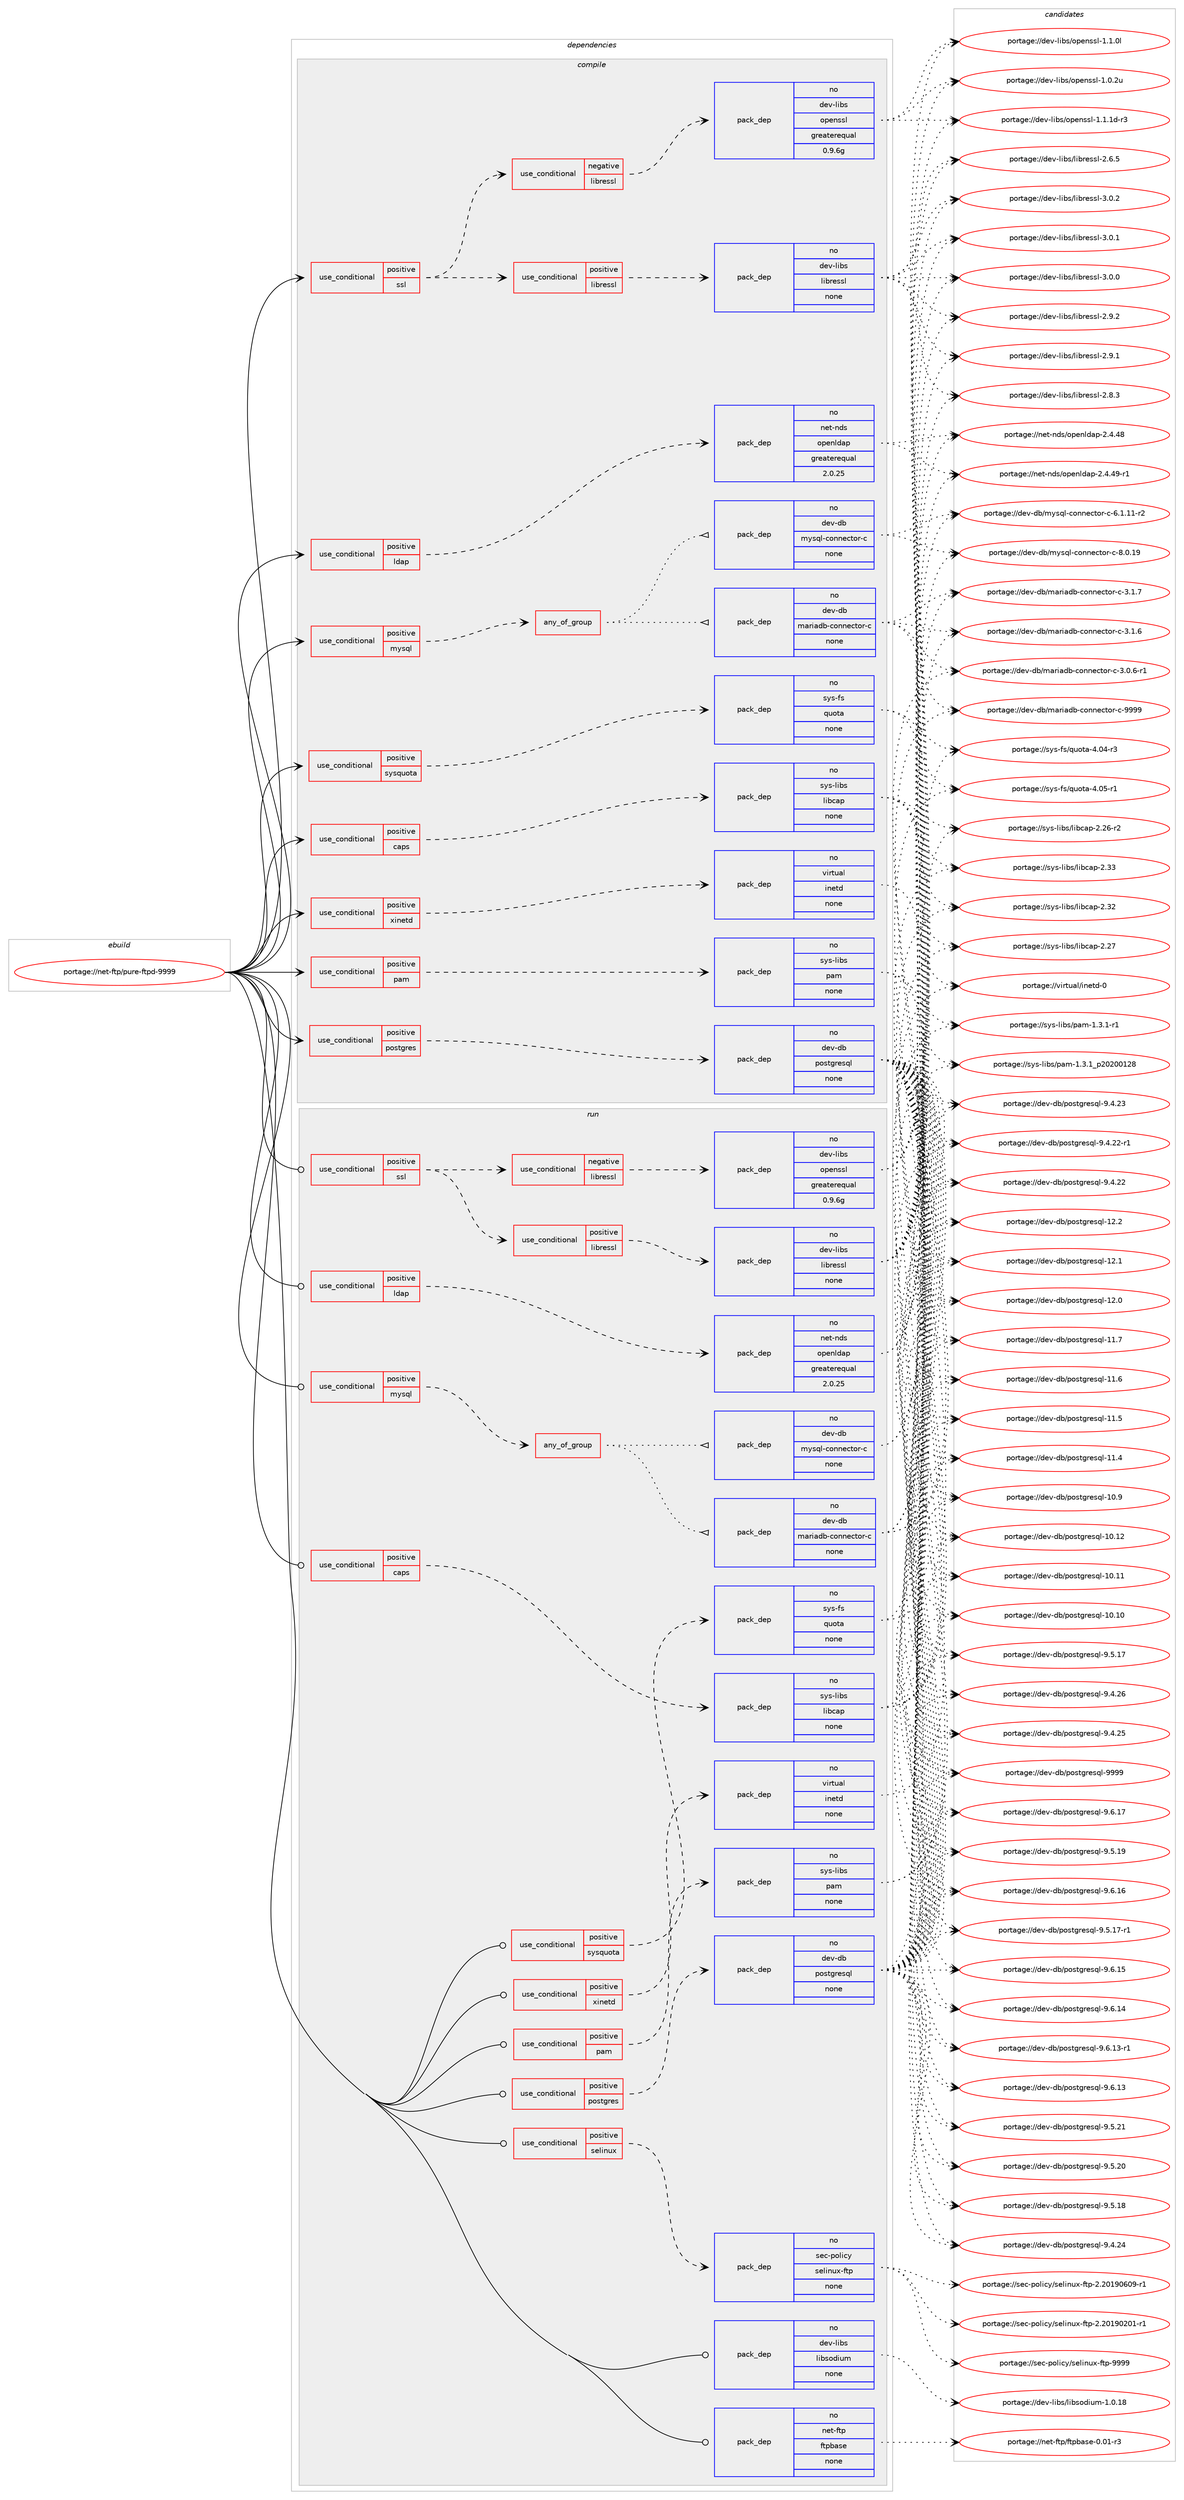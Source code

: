 digraph prolog {

# *************
# Graph options
# *************

newrank=true;
concentrate=true;
compound=true;
graph [rankdir=LR,fontname=Helvetica,fontsize=10,ranksep=1.5];#, ranksep=2.5, nodesep=0.2];
edge  [arrowhead=vee];
node  [fontname=Helvetica,fontsize=10];

# **********
# The ebuild
# **********

subgraph cluster_leftcol {
color=gray;
rank=same;
label=<<i>ebuild</i>>;
id [label="portage://net-ftp/pure-ftpd-9999", color=red, width=4, href="../net-ftp/pure-ftpd-9999.svg"];
}

# ****************
# The dependencies
# ****************

subgraph cluster_midcol {
color=gray;
label=<<i>dependencies</i>>;
subgraph cluster_compile {
fillcolor="#eeeeee";
style=filled;
label=<<i>compile</i>>;
subgraph cond12764 {
dependency63067 [label=<<TABLE BORDER="0" CELLBORDER="1" CELLSPACING="0" CELLPADDING="4"><TR><TD ROWSPAN="3" CELLPADDING="10">use_conditional</TD></TR><TR><TD>positive</TD></TR><TR><TD>caps</TD></TR></TABLE>>, shape=none, color=red];
subgraph pack49061 {
dependency63068 [label=<<TABLE BORDER="0" CELLBORDER="1" CELLSPACING="0" CELLPADDING="4" WIDTH="220"><TR><TD ROWSPAN="6" CELLPADDING="30">pack_dep</TD></TR><TR><TD WIDTH="110">no</TD></TR><TR><TD>sys-libs</TD></TR><TR><TD>libcap</TD></TR><TR><TD>none</TD></TR><TR><TD></TD></TR></TABLE>>, shape=none, color=blue];
}
dependency63067:e -> dependency63068:w [weight=20,style="dashed",arrowhead="vee"];
}
id:e -> dependency63067:w [weight=20,style="solid",arrowhead="vee"];
subgraph cond12765 {
dependency63069 [label=<<TABLE BORDER="0" CELLBORDER="1" CELLSPACING="0" CELLPADDING="4"><TR><TD ROWSPAN="3" CELLPADDING="10">use_conditional</TD></TR><TR><TD>positive</TD></TR><TR><TD>ldap</TD></TR></TABLE>>, shape=none, color=red];
subgraph pack49062 {
dependency63070 [label=<<TABLE BORDER="0" CELLBORDER="1" CELLSPACING="0" CELLPADDING="4" WIDTH="220"><TR><TD ROWSPAN="6" CELLPADDING="30">pack_dep</TD></TR><TR><TD WIDTH="110">no</TD></TR><TR><TD>net-nds</TD></TR><TR><TD>openldap</TD></TR><TR><TD>greaterequal</TD></TR><TR><TD>2.0.25</TD></TR></TABLE>>, shape=none, color=blue];
}
dependency63069:e -> dependency63070:w [weight=20,style="dashed",arrowhead="vee"];
}
id:e -> dependency63069:w [weight=20,style="solid",arrowhead="vee"];
subgraph cond12766 {
dependency63071 [label=<<TABLE BORDER="0" CELLBORDER="1" CELLSPACING="0" CELLPADDING="4"><TR><TD ROWSPAN="3" CELLPADDING="10">use_conditional</TD></TR><TR><TD>positive</TD></TR><TR><TD>mysql</TD></TR></TABLE>>, shape=none, color=red];
subgraph any1221 {
dependency63072 [label=<<TABLE BORDER="0" CELLBORDER="1" CELLSPACING="0" CELLPADDING="4"><TR><TD CELLPADDING="10">any_of_group</TD></TR></TABLE>>, shape=none, color=red];subgraph pack49063 {
dependency63073 [label=<<TABLE BORDER="0" CELLBORDER="1" CELLSPACING="0" CELLPADDING="4" WIDTH="220"><TR><TD ROWSPAN="6" CELLPADDING="30">pack_dep</TD></TR><TR><TD WIDTH="110">no</TD></TR><TR><TD>dev-db</TD></TR><TR><TD>mariadb-connector-c</TD></TR><TR><TD>none</TD></TR><TR><TD></TD></TR></TABLE>>, shape=none, color=blue];
}
dependency63072:e -> dependency63073:w [weight=20,style="dotted",arrowhead="oinv"];
subgraph pack49064 {
dependency63074 [label=<<TABLE BORDER="0" CELLBORDER="1" CELLSPACING="0" CELLPADDING="4" WIDTH="220"><TR><TD ROWSPAN="6" CELLPADDING="30">pack_dep</TD></TR><TR><TD WIDTH="110">no</TD></TR><TR><TD>dev-db</TD></TR><TR><TD>mysql-connector-c</TD></TR><TR><TD>none</TD></TR><TR><TD></TD></TR></TABLE>>, shape=none, color=blue];
}
dependency63072:e -> dependency63074:w [weight=20,style="dotted",arrowhead="oinv"];
}
dependency63071:e -> dependency63072:w [weight=20,style="dashed",arrowhead="vee"];
}
id:e -> dependency63071:w [weight=20,style="solid",arrowhead="vee"];
subgraph cond12767 {
dependency63075 [label=<<TABLE BORDER="0" CELLBORDER="1" CELLSPACING="0" CELLPADDING="4"><TR><TD ROWSPAN="3" CELLPADDING="10">use_conditional</TD></TR><TR><TD>positive</TD></TR><TR><TD>pam</TD></TR></TABLE>>, shape=none, color=red];
subgraph pack49065 {
dependency63076 [label=<<TABLE BORDER="0" CELLBORDER="1" CELLSPACING="0" CELLPADDING="4" WIDTH="220"><TR><TD ROWSPAN="6" CELLPADDING="30">pack_dep</TD></TR><TR><TD WIDTH="110">no</TD></TR><TR><TD>sys-libs</TD></TR><TR><TD>pam</TD></TR><TR><TD>none</TD></TR><TR><TD></TD></TR></TABLE>>, shape=none, color=blue];
}
dependency63075:e -> dependency63076:w [weight=20,style="dashed",arrowhead="vee"];
}
id:e -> dependency63075:w [weight=20,style="solid",arrowhead="vee"];
subgraph cond12768 {
dependency63077 [label=<<TABLE BORDER="0" CELLBORDER="1" CELLSPACING="0" CELLPADDING="4"><TR><TD ROWSPAN="3" CELLPADDING="10">use_conditional</TD></TR><TR><TD>positive</TD></TR><TR><TD>postgres</TD></TR></TABLE>>, shape=none, color=red];
subgraph pack49066 {
dependency63078 [label=<<TABLE BORDER="0" CELLBORDER="1" CELLSPACING="0" CELLPADDING="4" WIDTH="220"><TR><TD ROWSPAN="6" CELLPADDING="30">pack_dep</TD></TR><TR><TD WIDTH="110">no</TD></TR><TR><TD>dev-db</TD></TR><TR><TD>postgresql</TD></TR><TR><TD>none</TD></TR><TR><TD></TD></TR></TABLE>>, shape=none, color=blue];
}
dependency63077:e -> dependency63078:w [weight=20,style="dashed",arrowhead="vee"];
}
id:e -> dependency63077:w [weight=20,style="solid",arrowhead="vee"];
subgraph cond12769 {
dependency63079 [label=<<TABLE BORDER="0" CELLBORDER="1" CELLSPACING="0" CELLPADDING="4"><TR><TD ROWSPAN="3" CELLPADDING="10">use_conditional</TD></TR><TR><TD>positive</TD></TR><TR><TD>ssl</TD></TR></TABLE>>, shape=none, color=red];
subgraph cond12770 {
dependency63080 [label=<<TABLE BORDER="0" CELLBORDER="1" CELLSPACING="0" CELLPADDING="4"><TR><TD ROWSPAN="3" CELLPADDING="10">use_conditional</TD></TR><TR><TD>negative</TD></TR><TR><TD>libressl</TD></TR></TABLE>>, shape=none, color=red];
subgraph pack49067 {
dependency63081 [label=<<TABLE BORDER="0" CELLBORDER="1" CELLSPACING="0" CELLPADDING="4" WIDTH="220"><TR><TD ROWSPAN="6" CELLPADDING="30">pack_dep</TD></TR><TR><TD WIDTH="110">no</TD></TR><TR><TD>dev-libs</TD></TR><TR><TD>openssl</TD></TR><TR><TD>greaterequal</TD></TR><TR><TD>0.9.6g</TD></TR></TABLE>>, shape=none, color=blue];
}
dependency63080:e -> dependency63081:w [weight=20,style="dashed",arrowhead="vee"];
}
dependency63079:e -> dependency63080:w [weight=20,style="dashed",arrowhead="vee"];
subgraph cond12771 {
dependency63082 [label=<<TABLE BORDER="0" CELLBORDER="1" CELLSPACING="0" CELLPADDING="4"><TR><TD ROWSPAN="3" CELLPADDING="10">use_conditional</TD></TR><TR><TD>positive</TD></TR><TR><TD>libressl</TD></TR></TABLE>>, shape=none, color=red];
subgraph pack49068 {
dependency63083 [label=<<TABLE BORDER="0" CELLBORDER="1" CELLSPACING="0" CELLPADDING="4" WIDTH="220"><TR><TD ROWSPAN="6" CELLPADDING="30">pack_dep</TD></TR><TR><TD WIDTH="110">no</TD></TR><TR><TD>dev-libs</TD></TR><TR><TD>libressl</TD></TR><TR><TD>none</TD></TR><TR><TD></TD></TR></TABLE>>, shape=none, color=blue];
}
dependency63082:e -> dependency63083:w [weight=20,style="dashed",arrowhead="vee"];
}
dependency63079:e -> dependency63082:w [weight=20,style="dashed",arrowhead="vee"];
}
id:e -> dependency63079:w [weight=20,style="solid",arrowhead="vee"];
subgraph cond12772 {
dependency63084 [label=<<TABLE BORDER="0" CELLBORDER="1" CELLSPACING="0" CELLPADDING="4"><TR><TD ROWSPAN="3" CELLPADDING="10">use_conditional</TD></TR><TR><TD>positive</TD></TR><TR><TD>sysquota</TD></TR></TABLE>>, shape=none, color=red];
subgraph pack49069 {
dependency63085 [label=<<TABLE BORDER="0" CELLBORDER="1" CELLSPACING="0" CELLPADDING="4" WIDTH="220"><TR><TD ROWSPAN="6" CELLPADDING="30">pack_dep</TD></TR><TR><TD WIDTH="110">no</TD></TR><TR><TD>sys-fs</TD></TR><TR><TD>quota</TD></TR><TR><TD>none</TD></TR><TR><TD></TD></TR></TABLE>>, shape=none, color=blue];
}
dependency63084:e -> dependency63085:w [weight=20,style="dashed",arrowhead="vee"];
}
id:e -> dependency63084:w [weight=20,style="solid",arrowhead="vee"];
subgraph cond12773 {
dependency63086 [label=<<TABLE BORDER="0" CELLBORDER="1" CELLSPACING="0" CELLPADDING="4"><TR><TD ROWSPAN="3" CELLPADDING="10">use_conditional</TD></TR><TR><TD>positive</TD></TR><TR><TD>xinetd</TD></TR></TABLE>>, shape=none, color=red];
subgraph pack49070 {
dependency63087 [label=<<TABLE BORDER="0" CELLBORDER="1" CELLSPACING="0" CELLPADDING="4" WIDTH="220"><TR><TD ROWSPAN="6" CELLPADDING="30">pack_dep</TD></TR><TR><TD WIDTH="110">no</TD></TR><TR><TD>virtual</TD></TR><TR><TD>inetd</TD></TR><TR><TD>none</TD></TR><TR><TD></TD></TR></TABLE>>, shape=none, color=blue];
}
dependency63086:e -> dependency63087:w [weight=20,style="dashed",arrowhead="vee"];
}
id:e -> dependency63086:w [weight=20,style="solid",arrowhead="vee"];
}
subgraph cluster_compileandrun {
fillcolor="#eeeeee";
style=filled;
label=<<i>compile and run</i>>;
}
subgraph cluster_run {
fillcolor="#eeeeee";
style=filled;
label=<<i>run</i>>;
subgraph cond12774 {
dependency63088 [label=<<TABLE BORDER="0" CELLBORDER="1" CELLSPACING="0" CELLPADDING="4"><TR><TD ROWSPAN="3" CELLPADDING="10">use_conditional</TD></TR><TR><TD>positive</TD></TR><TR><TD>caps</TD></TR></TABLE>>, shape=none, color=red];
subgraph pack49071 {
dependency63089 [label=<<TABLE BORDER="0" CELLBORDER="1" CELLSPACING="0" CELLPADDING="4" WIDTH="220"><TR><TD ROWSPAN="6" CELLPADDING="30">pack_dep</TD></TR><TR><TD WIDTH="110">no</TD></TR><TR><TD>sys-libs</TD></TR><TR><TD>libcap</TD></TR><TR><TD>none</TD></TR><TR><TD></TD></TR></TABLE>>, shape=none, color=blue];
}
dependency63088:e -> dependency63089:w [weight=20,style="dashed",arrowhead="vee"];
}
id:e -> dependency63088:w [weight=20,style="solid",arrowhead="odot"];
subgraph cond12775 {
dependency63090 [label=<<TABLE BORDER="0" CELLBORDER="1" CELLSPACING="0" CELLPADDING="4"><TR><TD ROWSPAN="3" CELLPADDING="10">use_conditional</TD></TR><TR><TD>positive</TD></TR><TR><TD>ldap</TD></TR></TABLE>>, shape=none, color=red];
subgraph pack49072 {
dependency63091 [label=<<TABLE BORDER="0" CELLBORDER="1" CELLSPACING="0" CELLPADDING="4" WIDTH="220"><TR><TD ROWSPAN="6" CELLPADDING="30">pack_dep</TD></TR><TR><TD WIDTH="110">no</TD></TR><TR><TD>net-nds</TD></TR><TR><TD>openldap</TD></TR><TR><TD>greaterequal</TD></TR><TR><TD>2.0.25</TD></TR></TABLE>>, shape=none, color=blue];
}
dependency63090:e -> dependency63091:w [weight=20,style="dashed",arrowhead="vee"];
}
id:e -> dependency63090:w [weight=20,style="solid",arrowhead="odot"];
subgraph cond12776 {
dependency63092 [label=<<TABLE BORDER="0" CELLBORDER="1" CELLSPACING="0" CELLPADDING="4"><TR><TD ROWSPAN="3" CELLPADDING="10">use_conditional</TD></TR><TR><TD>positive</TD></TR><TR><TD>mysql</TD></TR></TABLE>>, shape=none, color=red];
subgraph any1222 {
dependency63093 [label=<<TABLE BORDER="0" CELLBORDER="1" CELLSPACING="0" CELLPADDING="4"><TR><TD CELLPADDING="10">any_of_group</TD></TR></TABLE>>, shape=none, color=red];subgraph pack49073 {
dependency63094 [label=<<TABLE BORDER="0" CELLBORDER="1" CELLSPACING="0" CELLPADDING="4" WIDTH="220"><TR><TD ROWSPAN="6" CELLPADDING="30">pack_dep</TD></TR><TR><TD WIDTH="110">no</TD></TR><TR><TD>dev-db</TD></TR><TR><TD>mariadb-connector-c</TD></TR><TR><TD>none</TD></TR><TR><TD></TD></TR></TABLE>>, shape=none, color=blue];
}
dependency63093:e -> dependency63094:w [weight=20,style="dotted",arrowhead="oinv"];
subgraph pack49074 {
dependency63095 [label=<<TABLE BORDER="0" CELLBORDER="1" CELLSPACING="0" CELLPADDING="4" WIDTH="220"><TR><TD ROWSPAN="6" CELLPADDING="30">pack_dep</TD></TR><TR><TD WIDTH="110">no</TD></TR><TR><TD>dev-db</TD></TR><TR><TD>mysql-connector-c</TD></TR><TR><TD>none</TD></TR><TR><TD></TD></TR></TABLE>>, shape=none, color=blue];
}
dependency63093:e -> dependency63095:w [weight=20,style="dotted",arrowhead="oinv"];
}
dependency63092:e -> dependency63093:w [weight=20,style="dashed",arrowhead="vee"];
}
id:e -> dependency63092:w [weight=20,style="solid",arrowhead="odot"];
subgraph cond12777 {
dependency63096 [label=<<TABLE BORDER="0" CELLBORDER="1" CELLSPACING="0" CELLPADDING="4"><TR><TD ROWSPAN="3" CELLPADDING="10">use_conditional</TD></TR><TR><TD>positive</TD></TR><TR><TD>pam</TD></TR></TABLE>>, shape=none, color=red];
subgraph pack49075 {
dependency63097 [label=<<TABLE BORDER="0" CELLBORDER="1" CELLSPACING="0" CELLPADDING="4" WIDTH="220"><TR><TD ROWSPAN="6" CELLPADDING="30">pack_dep</TD></TR><TR><TD WIDTH="110">no</TD></TR><TR><TD>sys-libs</TD></TR><TR><TD>pam</TD></TR><TR><TD>none</TD></TR><TR><TD></TD></TR></TABLE>>, shape=none, color=blue];
}
dependency63096:e -> dependency63097:w [weight=20,style="dashed",arrowhead="vee"];
}
id:e -> dependency63096:w [weight=20,style="solid",arrowhead="odot"];
subgraph cond12778 {
dependency63098 [label=<<TABLE BORDER="0" CELLBORDER="1" CELLSPACING="0" CELLPADDING="4"><TR><TD ROWSPAN="3" CELLPADDING="10">use_conditional</TD></TR><TR><TD>positive</TD></TR><TR><TD>postgres</TD></TR></TABLE>>, shape=none, color=red];
subgraph pack49076 {
dependency63099 [label=<<TABLE BORDER="0" CELLBORDER="1" CELLSPACING="0" CELLPADDING="4" WIDTH="220"><TR><TD ROWSPAN="6" CELLPADDING="30">pack_dep</TD></TR><TR><TD WIDTH="110">no</TD></TR><TR><TD>dev-db</TD></TR><TR><TD>postgresql</TD></TR><TR><TD>none</TD></TR><TR><TD></TD></TR></TABLE>>, shape=none, color=blue];
}
dependency63098:e -> dependency63099:w [weight=20,style="dashed",arrowhead="vee"];
}
id:e -> dependency63098:w [weight=20,style="solid",arrowhead="odot"];
subgraph cond12779 {
dependency63100 [label=<<TABLE BORDER="0" CELLBORDER="1" CELLSPACING="0" CELLPADDING="4"><TR><TD ROWSPAN="3" CELLPADDING="10">use_conditional</TD></TR><TR><TD>positive</TD></TR><TR><TD>selinux</TD></TR></TABLE>>, shape=none, color=red];
subgraph pack49077 {
dependency63101 [label=<<TABLE BORDER="0" CELLBORDER="1" CELLSPACING="0" CELLPADDING="4" WIDTH="220"><TR><TD ROWSPAN="6" CELLPADDING="30">pack_dep</TD></TR><TR><TD WIDTH="110">no</TD></TR><TR><TD>sec-policy</TD></TR><TR><TD>selinux-ftp</TD></TR><TR><TD>none</TD></TR><TR><TD></TD></TR></TABLE>>, shape=none, color=blue];
}
dependency63100:e -> dependency63101:w [weight=20,style="dashed",arrowhead="vee"];
}
id:e -> dependency63100:w [weight=20,style="solid",arrowhead="odot"];
subgraph cond12780 {
dependency63102 [label=<<TABLE BORDER="0" CELLBORDER="1" CELLSPACING="0" CELLPADDING="4"><TR><TD ROWSPAN="3" CELLPADDING="10">use_conditional</TD></TR><TR><TD>positive</TD></TR><TR><TD>ssl</TD></TR></TABLE>>, shape=none, color=red];
subgraph cond12781 {
dependency63103 [label=<<TABLE BORDER="0" CELLBORDER="1" CELLSPACING="0" CELLPADDING="4"><TR><TD ROWSPAN="3" CELLPADDING="10">use_conditional</TD></TR><TR><TD>negative</TD></TR><TR><TD>libressl</TD></TR></TABLE>>, shape=none, color=red];
subgraph pack49078 {
dependency63104 [label=<<TABLE BORDER="0" CELLBORDER="1" CELLSPACING="0" CELLPADDING="4" WIDTH="220"><TR><TD ROWSPAN="6" CELLPADDING="30">pack_dep</TD></TR><TR><TD WIDTH="110">no</TD></TR><TR><TD>dev-libs</TD></TR><TR><TD>openssl</TD></TR><TR><TD>greaterequal</TD></TR><TR><TD>0.9.6g</TD></TR></TABLE>>, shape=none, color=blue];
}
dependency63103:e -> dependency63104:w [weight=20,style="dashed",arrowhead="vee"];
}
dependency63102:e -> dependency63103:w [weight=20,style="dashed",arrowhead="vee"];
subgraph cond12782 {
dependency63105 [label=<<TABLE BORDER="0" CELLBORDER="1" CELLSPACING="0" CELLPADDING="4"><TR><TD ROWSPAN="3" CELLPADDING="10">use_conditional</TD></TR><TR><TD>positive</TD></TR><TR><TD>libressl</TD></TR></TABLE>>, shape=none, color=red];
subgraph pack49079 {
dependency63106 [label=<<TABLE BORDER="0" CELLBORDER="1" CELLSPACING="0" CELLPADDING="4" WIDTH="220"><TR><TD ROWSPAN="6" CELLPADDING="30">pack_dep</TD></TR><TR><TD WIDTH="110">no</TD></TR><TR><TD>dev-libs</TD></TR><TR><TD>libressl</TD></TR><TR><TD>none</TD></TR><TR><TD></TD></TR></TABLE>>, shape=none, color=blue];
}
dependency63105:e -> dependency63106:w [weight=20,style="dashed",arrowhead="vee"];
}
dependency63102:e -> dependency63105:w [weight=20,style="dashed",arrowhead="vee"];
}
id:e -> dependency63102:w [weight=20,style="solid",arrowhead="odot"];
subgraph cond12783 {
dependency63107 [label=<<TABLE BORDER="0" CELLBORDER="1" CELLSPACING="0" CELLPADDING="4"><TR><TD ROWSPAN="3" CELLPADDING="10">use_conditional</TD></TR><TR><TD>positive</TD></TR><TR><TD>sysquota</TD></TR></TABLE>>, shape=none, color=red];
subgraph pack49080 {
dependency63108 [label=<<TABLE BORDER="0" CELLBORDER="1" CELLSPACING="0" CELLPADDING="4" WIDTH="220"><TR><TD ROWSPAN="6" CELLPADDING="30">pack_dep</TD></TR><TR><TD WIDTH="110">no</TD></TR><TR><TD>sys-fs</TD></TR><TR><TD>quota</TD></TR><TR><TD>none</TD></TR><TR><TD></TD></TR></TABLE>>, shape=none, color=blue];
}
dependency63107:e -> dependency63108:w [weight=20,style="dashed",arrowhead="vee"];
}
id:e -> dependency63107:w [weight=20,style="solid",arrowhead="odot"];
subgraph cond12784 {
dependency63109 [label=<<TABLE BORDER="0" CELLBORDER="1" CELLSPACING="0" CELLPADDING="4"><TR><TD ROWSPAN="3" CELLPADDING="10">use_conditional</TD></TR><TR><TD>positive</TD></TR><TR><TD>xinetd</TD></TR></TABLE>>, shape=none, color=red];
subgraph pack49081 {
dependency63110 [label=<<TABLE BORDER="0" CELLBORDER="1" CELLSPACING="0" CELLPADDING="4" WIDTH="220"><TR><TD ROWSPAN="6" CELLPADDING="30">pack_dep</TD></TR><TR><TD WIDTH="110">no</TD></TR><TR><TD>virtual</TD></TR><TR><TD>inetd</TD></TR><TR><TD>none</TD></TR><TR><TD></TD></TR></TABLE>>, shape=none, color=blue];
}
dependency63109:e -> dependency63110:w [weight=20,style="dashed",arrowhead="vee"];
}
id:e -> dependency63109:w [weight=20,style="solid",arrowhead="odot"];
subgraph pack49082 {
dependency63111 [label=<<TABLE BORDER="0" CELLBORDER="1" CELLSPACING="0" CELLPADDING="4" WIDTH="220"><TR><TD ROWSPAN="6" CELLPADDING="30">pack_dep</TD></TR><TR><TD WIDTH="110">no</TD></TR><TR><TD>dev-libs</TD></TR><TR><TD>libsodium</TD></TR><TR><TD>none</TD></TR><TR><TD></TD></TR></TABLE>>, shape=none, color=blue];
}
id:e -> dependency63111:w [weight=20,style="solid",arrowhead="odot"];
subgraph pack49083 {
dependency63112 [label=<<TABLE BORDER="0" CELLBORDER="1" CELLSPACING="0" CELLPADDING="4" WIDTH="220"><TR><TD ROWSPAN="6" CELLPADDING="30">pack_dep</TD></TR><TR><TD WIDTH="110">no</TD></TR><TR><TD>net-ftp</TD></TR><TR><TD>ftpbase</TD></TR><TR><TD>none</TD></TR><TR><TD></TD></TR></TABLE>>, shape=none, color=blue];
}
id:e -> dependency63112:w [weight=20,style="solid",arrowhead="odot"];
}
}

# **************
# The candidates
# **************

subgraph cluster_choices {
rank=same;
color=gray;
label=<<i>candidates</i>>;

subgraph choice49061 {
color=black;
nodesep=1;
choice1151211154510810598115471081059899971124550465151 [label="portage://sys-libs/libcap-2.33", color=red, width=4,href="../sys-libs/libcap-2.33.svg"];
choice1151211154510810598115471081059899971124550465150 [label="portage://sys-libs/libcap-2.32", color=red, width=4,href="../sys-libs/libcap-2.32.svg"];
choice1151211154510810598115471081059899971124550465055 [label="portage://sys-libs/libcap-2.27", color=red, width=4,href="../sys-libs/libcap-2.27.svg"];
choice11512111545108105981154710810598999711245504650544511450 [label="portage://sys-libs/libcap-2.26-r2", color=red, width=4,href="../sys-libs/libcap-2.26-r2.svg"];
dependency63068:e -> choice1151211154510810598115471081059899971124550465151:w [style=dotted,weight="100"];
dependency63068:e -> choice1151211154510810598115471081059899971124550465150:w [style=dotted,weight="100"];
dependency63068:e -> choice1151211154510810598115471081059899971124550465055:w [style=dotted,weight="100"];
dependency63068:e -> choice11512111545108105981154710810598999711245504650544511450:w [style=dotted,weight="100"];
}
subgraph choice49062 {
color=black;
nodesep=1;
choice110101116451101001154711111210111010810097112455046524652574511449 [label="portage://net-nds/openldap-2.4.49-r1", color=red, width=4,href="../net-nds/openldap-2.4.49-r1.svg"];
choice11010111645110100115471111121011101081009711245504652465256 [label="portage://net-nds/openldap-2.4.48", color=red, width=4,href="../net-nds/openldap-2.4.48.svg"];
dependency63070:e -> choice110101116451101001154711111210111010810097112455046524652574511449:w [style=dotted,weight="100"];
dependency63070:e -> choice11010111645110100115471111121011101081009711245504652465256:w [style=dotted,weight="100"];
}
subgraph choice49063 {
color=black;
nodesep=1;
choice10010111845100984710997114105971009845991111101101019911611111445994557575757 [label="portage://dev-db/mariadb-connector-c-9999", color=red, width=4,href="../dev-db/mariadb-connector-c-9999.svg"];
choice1001011184510098471099711410597100984599111110110101991161111144599455146494655 [label="portage://dev-db/mariadb-connector-c-3.1.7", color=red, width=4,href="../dev-db/mariadb-connector-c-3.1.7.svg"];
choice1001011184510098471099711410597100984599111110110101991161111144599455146494654 [label="portage://dev-db/mariadb-connector-c-3.1.6", color=red, width=4,href="../dev-db/mariadb-connector-c-3.1.6.svg"];
choice10010111845100984710997114105971009845991111101101019911611111445994551464846544511449 [label="portage://dev-db/mariadb-connector-c-3.0.6-r1", color=red, width=4,href="../dev-db/mariadb-connector-c-3.0.6-r1.svg"];
dependency63073:e -> choice10010111845100984710997114105971009845991111101101019911611111445994557575757:w [style=dotted,weight="100"];
dependency63073:e -> choice1001011184510098471099711410597100984599111110110101991161111144599455146494655:w [style=dotted,weight="100"];
dependency63073:e -> choice1001011184510098471099711410597100984599111110110101991161111144599455146494654:w [style=dotted,weight="100"];
dependency63073:e -> choice10010111845100984710997114105971009845991111101101019911611111445994551464846544511449:w [style=dotted,weight="100"];
}
subgraph choice49064 {
color=black;
nodesep=1;
choice100101118451009847109121115113108459911111011010199116111114459945564648464957 [label="portage://dev-db/mysql-connector-c-8.0.19", color=red, width=4,href="../dev-db/mysql-connector-c-8.0.19.svg"];
choice1001011184510098471091211151131084599111110110101991161111144599455446494649494511450 [label="portage://dev-db/mysql-connector-c-6.1.11-r2", color=red, width=4,href="../dev-db/mysql-connector-c-6.1.11-r2.svg"];
dependency63074:e -> choice100101118451009847109121115113108459911111011010199116111114459945564648464957:w [style=dotted,weight="100"];
dependency63074:e -> choice1001011184510098471091211151131084599111110110101991161111144599455446494649494511450:w [style=dotted,weight="100"];
}
subgraph choice49065 {
color=black;
nodesep=1;
choice11512111545108105981154711297109454946514649951125048504848495056 [label="portage://sys-libs/pam-1.3.1_p20200128", color=red, width=4,href="../sys-libs/pam-1.3.1_p20200128.svg"];
choice115121115451081059811547112971094549465146494511449 [label="portage://sys-libs/pam-1.3.1-r1", color=red, width=4,href="../sys-libs/pam-1.3.1-r1.svg"];
dependency63076:e -> choice11512111545108105981154711297109454946514649951125048504848495056:w [style=dotted,weight="100"];
dependency63076:e -> choice115121115451081059811547112971094549465146494511449:w [style=dotted,weight="100"];
}
subgraph choice49066 {
color=black;
nodesep=1;
choice1001011184510098471121111151161031141011151131084557575757 [label="portage://dev-db/postgresql-9999", color=red, width=4,href="../dev-db/postgresql-9999.svg"];
choice10010111845100984711211111511610311410111511310845574654464955 [label="portage://dev-db/postgresql-9.6.17", color=red, width=4,href="../dev-db/postgresql-9.6.17.svg"];
choice10010111845100984711211111511610311410111511310845574654464954 [label="portage://dev-db/postgresql-9.6.16", color=red, width=4,href="../dev-db/postgresql-9.6.16.svg"];
choice10010111845100984711211111511610311410111511310845574654464953 [label="portage://dev-db/postgresql-9.6.15", color=red, width=4,href="../dev-db/postgresql-9.6.15.svg"];
choice10010111845100984711211111511610311410111511310845574654464952 [label="portage://dev-db/postgresql-9.6.14", color=red, width=4,href="../dev-db/postgresql-9.6.14.svg"];
choice100101118451009847112111115116103114101115113108455746544649514511449 [label="portage://dev-db/postgresql-9.6.13-r1", color=red, width=4,href="../dev-db/postgresql-9.6.13-r1.svg"];
choice10010111845100984711211111511610311410111511310845574654464951 [label="portage://dev-db/postgresql-9.6.13", color=red, width=4,href="../dev-db/postgresql-9.6.13.svg"];
choice10010111845100984711211111511610311410111511310845574653465049 [label="portage://dev-db/postgresql-9.5.21", color=red, width=4,href="../dev-db/postgresql-9.5.21.svg"];
choice10010111845100984711211111511610311410111511310845574653465048 [label="portage://dev-db/postgresql-9.5.20", color=red, width=4,href="../dev-db/postgresql-9.5.20.svg"];
choice10010111845100984711211111511610311410111511310845574653464957 [label="portage://dev-db/postgresql-9.5.19", color=red, width=4,href="../dev-db/postgresql-9.5.19.svg"];
choice10010111845100984711211111511610311410111511310845574653464956 [label="portage://dev-db/postgresql-9.5.18", color=red, width=4,href="../dev-db/postgresql-9.5.18.svg"];
choice100101118451009847112111115116103114101115113108455746534649554511449 [label="portage://dev-db/postgresql-9.5.17-r1", color=red, width=4,href="../dev-db/postgresql-9.5.17-r1.svg"];
choice10010111845100984711211111511610311410111511310845574653464955 [label="portage://dev-db/postgresql-9.5.17", color=red, width=4,href="../dev-db/postgresql-9.5.17.svg"];
choice10010111845100984711211111511610311410111511310845574652465054 [label="portage://dev-db/postgresql-9.4.26", color=red, width=4,href="../dev-db/postgresql-9.4.26.svg"];
choice10010111845100984711211111511610311410111511310845574652465053 [label="portage://dev-db/postgresql-9.4.25", color=red, width=4,href="../dev-db/postgresql-9.4.25.svg"];
choice10010111845100984711211111511610311410111511310845574652465052 [label="portage://dev-db/postgresql-9.4.24", color=red, width=4,href="../dev-db/postgresql-9.4.24.svg"];
choice10010111845100984711211111511610311410111511310845574652465051 [label="portage://dev-db/postgresql-9.4.23", color=red, width=4,href="../dev-db/postgresql-9.4.23.svg"];
choice100101118451009847112111115116103114101115113108455746524650504511449 [label="portage://dev-db/postgresql-9.4.22-r1", color=red, width=4,href="../dev-db/postgresql-9.4.22-r1.svg"];
choice10010111845100984711211111511610311410111511310845574652465050 [label="portage://dev-db/postgresql-9.4.22", color=red, width=4,href="../dev-db/postgresql-9.4.22.svg"];
choice1001011184510098471121111151161031141011151131084549504650 [label="portage://dev-db/postgresql-12.2", color=red, width=4,href="../dev-db/postgresql-12.2.svg"];
choice1001011184510098471121111151161031141011151131084549504649 [label="portage://dev-db/postgresql-12.1", color=red, width=4,href="../dev-db/postgresql-12.1.svg"];
choice1001011184510098471121111151161031141011151131084549504648 [label="portage://dev-db/postgresql-12.0", color=red, width=4,href="../dev-db/postgresql-12.0.svg"];
choice1001011184510098471121111151161031141011151131084549494655 [label="portage://dev-db/postgresql-11.7", color=red, width=4,href="../dev-db/postgresql-11.7.svg"];
choice1001011184510098471121111151161031141011151131084549494654 [label="portage://dev-db/postgresql-11.6", color=red, width=4,href="../dev-db/postgresql-11.6.svg"];
choice1001011184510098471121111151161031141011151131084549494653 [label="portage://dev-db/postgresql-11.5", color=red, width=4,href="../dev-db/postgresql-11.5.svg"];
choice1001011184510098471121111151161031141011151131084549494652 [label="portage://dev-db/postgresql-11.4", color=red, width=4,href="../dev-db/postgresql-11.4.svg"];
choice1001011184510098471121111151161031141011151131084549484657 [label="portage://dev-db/postgresql-10.9", color=red, width=4,href="../dev-db/postgresql-10.9.svg"];
choice100101118451009847112111115116103114101115113108454948464950 [label="portage://dev-db/postgresql-10.12", color=red, width=4,href="../dev-db/postgresql-10.12.svg"];
choice100101118451009847112111115116103114101115113108454948464949 [label="portage://dev-db/postgresql-10.11", color=red, width=4,href="../dev-db/postgresql-10.11.svg"];
choice100101118451009847112111115116103114101115113108454948464948 [label="portage://dev-db/postgresql-10.10", color=red, width=4,href="../dev-db/postgresql-10.10.svg"];
dependency63078:e -> choice1001011184510098471121111151161031141011151131084557575757:w [style=dotted,weight="100"];
dependency63078:e -> choice10010111845100984711211111511610311410111511310845574654464955:w [style=dotted,weight="100"];
dependency63078:e -> choice10010111845100984711211111511610311410111511310845574654464954:w [style=dotted,weight="100"];
dependency63078:e -> choice10010111845100984711211111511610311410111511310845574654464953:w [style=dotted,weight="100"];
dependency63078:e -> choice10010111845100984711211111511610311410111511310845574654464952:w [style=dotted,weight="100"];
dependency63078:e -> choice100101118451009847112111115116103114101115113108455746544649514511449:w [style=dotted,weight="100"];
dependency63078:e -> choice10010111845100984711211111511610311410111511310845574654464951:w [style=dotted,weight="100"];
dependency63078:e -> choice10010111845100984711211111511610311410111511310845574653465049:w [style=dotted,weight="100"];
dependency63078:e -> choice10010111845100984711211111511610311410111511310845574653465048:w [style=dotted,weight="100"];
dependency63078:e -> choice10010111845100984711211111511610311410111511310845574653464957:w [style=dotted,weight="100"];
dependency63078:e -> choice10010111845100984711211111511610311410111511310845574653464956:w [style=dotted,weight="100"];
dependency63078:e -> choice100101118451009847112111115116103114101115113108455746534649554511449:w [style=dotted,weight="100"];
dependency63078:e -> choice10010111845100984711211111511610311410111511310845574653464955:w [style=dotted,weight="100"];
dependency63078:e -> choice10010111845100984711211111511610311410111511310845574652465054:w [style=dotted,weight="100"];
dependency63078:e -> choice10010111845100984711211111511610311410111511310845574652465053:w [style=dotted,weight="100"];
dependency63078:e -> choice10010111845100984711211111511610311410111511310845574652465052:w [style=dotted,weight="100"];
dependency63078:e -> choice10010111845100984711211111511610311410111511310845574652465051:w [style=dotted,weight="100"];
dependency63078:e -> choice100101118451009847112111115116103114101115113108455746524650504511449:w [style=dotted,weight="100"];
dependency63078:e -> choice10010111845100984711211111511610311410111511310845574652465050:w [style=dotted,weight="100"];
dependency63078:e -> choice1001011184510098471121111151161031141011151131084549504650:w [style=dotted,weight="100"];
dependency63078:e -> choice1001011184510098471121111151161031141011151131084549504649:w [style=dotted,weight="100"];
dependency63078:e -> choice1001011184510098471121111151161031141011151131084549504648:w [style=dotted,weight="100"];
dependency63078:e -> choice1001011184510098471121111151161031141011151131084549494655:w [style=dotted,weight="100"];
dependency63078:e -> choice1001011184510098471121111151161031141011151131084549494654:w [style=dotted,weight="100"];
dependency63078:e -> choice1001011184510098471121111151161031141011151131084549494653:w [style=dotted,weight="100"];
dependency63078:e -> choice1001011184510098471121111151161031141011151131084549494652:w [style=dotted,weight="100"];
dependency63078:e -> choice1001011184510098471121111151161031141011151131084549484657:w [style=dotted,weight="100"];
dependency63078:e -> choice100101118451009847112111115116103114101115113108454948464950:w [style=dotted,weight="100"];
dependency63078:e -> choice100101118451009847112111115116103114101115113108454948464949:w [style=dotted,weight="100"];
dependency63078:e -> choice100101118451009847112111115116103114101115113108454948464948:w [style=dotted,weight="100"];
}
subgraph choice49067 {
color=black;
nodesep=1;
choice1001011184510810598115471111121011101151151084549464946491004511451 [label="portage://dev-libs/openssl-1.1.1d-r3", color=red, width=4,href="../dev-libs/openssl-1.1.1d-r3.svg"];
choice100101118451081059811547111112101110115115108454946494648108 [label="portage://dev-libs/openssl-1.1.0l", color=red, width=4,href="../dev-libs/openssl-1.1.0l.svg"];
choice100101118451081059811547111112101110115115108454946484650117 [label="portage://dev-libs/openssl-1.0.2u", color=red, width=4,href="../dev-libs/openssl-1.0.2u.svg"];
dependency63081:e -> choice1001011184510810598115471111121011101151151084549464946491004511451:w [style=dotted,weight="100"];
dependency63081:e -> choice100101118451081059811547111112101110115115108454946494648108:w [style=dotted,weight="100"];
dependency63081:e -> choice100101118451081059811547111112101110115115108454946484650117:w [style=dotted,weight="100"];
}
subgraph choice49068 {
color=black;
nodesep=1;
choice10010111845108105981154710810598114101115115108455146484650 [label="portage://dev-libs/libressl-3.0.2", color=red, width=4,href="../dev-libs/libressl-3.0.2.svg"];
choice10010111845108105981154710810598114101115115108455146484649 [label="portage://dev-libs/libressl-3.0.1", color=red, width=4,href="../dev-libs/libressl-3.0.1.svg"];
choice10010111845108105981154710810598114101115115108455146484648 [label="portage://dev-libs/libressl-3.0.0", color=red, width=4,href="../dev-libs/libressl-3.0.0.svg"];
choice10010111845108105981154710810598114101115115108455046574650 [label="portage://dev-libs/libressl-2.9.2", color=red, width=4,href="../dev-libs/libressl-2.9.2.svg"];
choice10010111845108105981154710810598114101115115108455046574649 [label="portage://dev-libs/libressl-2.9.1", color=red, width=4,href="../dev-libs/libressl-2.9.1.svg"];
choice10010111845108105981154710810598114101115115108455046564651 [label="portage://dev-libs/libressl-2.8.3", color=red, width=4,href="../dev-libs/libressl-2.8.3.svg"];
choice10010111845108105981154710810598114101115115108455046544653 [label="portage://dev-libs/libressl-2.6.5", color=red, width=4,href="../dev-libs/libressl-2.6.5.svg"];
dependency63083:e -> choice10010111845108105981154710810598114101115115108455146484650:w [style=dotted,weight="100"];
dependency63083:e -> choice10010111845108105981154710810598114101115115108455146484649:w [style=dotted,weight="100"];
dependency63083:e -> choice10010111845108105981154710810598114101115115108455146484648:w [style=dotted,weight="100"];
dependency63083:e -> choice10010111845108105981154710810598114101115115108455046574650:w [style=dotted,weight="100"];
dependency63083:e -> choice10010111845108105981154710810598114101115115108455046574649:w [style=dotted,weight="100"];
dependency63083:e -> choice10010111845108105981154710810598114101115115108455046564651:w [style=dotted,weight="100"];
dependency63083:e -> choice10010111845108105981154710810598114101115115108455046544653:w [style=dotted,weight="100"];
}
subgraph choice49069 {
color=black;
nodesep=1;
choice11512111545102115471131171111169745524648534511449 [label="portage://sys-fs/quota-4.05-r1", color=red, width=4,href="../sys-fs/quota-4.05-r1.svg"];
choice11512111545102115471131171111169745524648524511451 [label="portage://sys-fs/quota-4.04-r3", color=red, width=4,href="../sys-fs/quota-4.04-r3.svg"];
dependency63085:e -> choice11512111545102115471131171111169745524648534511449:w [style=dotted,weight="100"];
dependency63085:e -> choice11512111545102115471131171111169745524648524511451:w [style=dotted,weight="100"];
}
subgraph choice49070 {
color=black;
nodesep=1;
choice11810511411611797108471051101011161004548 [label="portage://virtual/inetd-0", color=red, width=4,href="../virtual/inetd-0.svg"];
dependency63087:e -> choice11810511411611797108471051101011161004548:w [style=dotted,weight="100"];
}
subgraph choice49071 {
color=black;
nodesep=1;
choice1151211154510810598115471081059899971124550465151 [label="portage://sys-libs/libcap-2.33", color=red, width=4,href="../sys-libs/libcap-2.33.svg"];
choice1151211154510810598115471081059899971124550465150 [label="portage://sys-libs/libcap-2.32", color=red, width=4,href="../sys-libs/libcap-2.32.svg"];
choice1151211154510810598115471081059899971124550465055 [label="portage://sys-libs/libcap-2.27", color=red, width=4,href="../sys-libs/libcap-2.27.svg"];
choice11512111545108105981154710810598999711245504650544511450 [label="portage://sys-libs/libcap-2.26-r2", color=red, width=4,href="../sys-libs/libcap-2.26-r2.svg"];
dependency63089:e -> choice1151211154510810598115471081059899971124550465151:w [style=dotted,weight="100"];
dependency63089:e -> choice1151211154510810598115471081059899971124550465150:w [style=dotted,weight="100"];
dependency63089:e -> choice1151211154510810598115471081059899971124550465055:w [style=dotted,weight="100"];
dependency63089:e -> choice11512111545108105981154710810598999711245504650544511450:w [style=dotted,weight="100"];
}
subgraph choice49072 {
color=black;
nodesep=1;
choice110101116451101001154711111210111010810097112455046524652574511449 [label="portage://net-nds/openldap-2.4.49-r1", color=red, width=4,href="../net-nds/openldap-2.4.49-r1.svg"];
choice11010111645110100115471111121011101081009711245504652465256 [label="portage://net-nds/openldap-2.4.48", color=red, width=4,href="../net-nds/openldap-2.4.48.svg"];
dependency63091:e -> choice110101116451101001154711111210111010810097112455046524652574511449:w [style=dotted,weight="100"];
dependency63091:e -> choice11010111645110100115471111121011101081009711245504652465256:w [style=dotted,weight="100"];
}
subgraph choice49073 {
color=black;
nodesep=1;
choice10010111845100984710997114105971009845991111101101019911611111445994557575757 [label="portage://dev-db/mariadb-connector-c-9999", color=red, width=4,href="../dev-db/mariadb-connector-c-9999.svg"];
choice1001011184510098471099711410597100984599111110110101991161111144599455146494655 [label="portage://dev-db/mariadb-connector-c-3.1.7", color=red, width=4,href="../dev-db/mariadb-connector-c-3.1.7.svg"];
choice1001011184510098471099711410597100984599111110110101991161111144599455146494654 [label="portage://dev-db/mariadb-connector-c-3.1.6", color=red, width=4,href="../dev-db/mariadb-connector-c-3.1.6.svg"];
choice10010111845100984710997114105971009845991111101101019911611111445994551464846544511449 [label="portage://dev-db/mariadb-connector-c-3.0.6-r1", color=red, width=4,href="../dev-db/mariadb-connector-c-3.0.6-r1.svg"];
dependency63094:e -> choice10010111845100984710997114105971009845991111101101019911611111445994557575757:w [style=dotted,weight="100"];
dependency63094:e -> choice1001011184510098471099711410597100984599111110110101991161111144599455146494655:w [style=dotted,weight="100"];
dependency63094:e -> choice1001011184510098471099711410597100984599111110110101991161111144599455146494654:w [style=dotted,weight="100"];
dependency63094:e -> choice10010111845100984710997114105971009845991111101101019911611111445994551464846544511449:w [style=dotted,weight="100"];
}
subgraph choice49074 {
color=black;
nodesep=1;
choice100101118451009847109121115113108459911111011010199116111114459945564648464957 [label="portage://dev-db/mysql-connector-c-8.0.19", color=red, width=4,href="../dev-db/mysql-connector-c-8.0.19.svg"];
choice1001011184510098471091211151131084599111110110101991161111144599455446494649494511450 [label="portage://dev-db/mysql-connector-c-6.1.11-r2", color=red, width=4,href="../dev-db/mysql-connector-c-6.1.11-r2.svg"];
dependency63095:e -> choice100101118451009847109121115113108459911111011010199116111114459945564648464957:w [style=dotted,weight="100"];
dependency63095:e -> choice1001011184510098471091211151131084599111110110101991161111144599455446494649494511450:w [style=dotted,weight="100"];
}
subgraph choice49075 {
color=black;
nodesep=1;
choice11512111545108105981154711297109454946514649951125048504848495056 [label="portage://sys-libs/pam-1.3.1_p20200128", color=red, width=4,href="../sys-libs/pam-1.3.1_p20200128.svg"];
choice115121115451081059811547112971094549465146494511449 [label="portage://sys-libs/pam-1.3.1-r1", color=red, width=4,href="../sys-libs/pam-1.3.1-r1.svg"];
dependency63097:e -> choice11512111545108105981154711297109454946514649951125048504848495056:w [style=dotted,weight="100"];
dependency63097:e -> choice115121115451081059811547112971094549465146494511449:w [style=dotted,weight="100"];
}
subgraph choice49076 {
color=black;
nodesep=1;
choice1001011184510098471121111151161031141011151131084557575757 [label="portage://dev-db/postgresql-9999", color=red, width=4,href="../dev-db/postgresql-9999.svg"];
choice10010111845100984711211111511610311410111511310845574654464955 [label="portage://dev-db/postgresql-9.6.17", color=red, width=4,href="../dev-db/postgresql-9.6.17.svg"];
choice10010111845100984711211111511610311410111511310845574654464954 [label="portage://dev-db/postgresql-9.6.16", color=red, width=4,href="../dev-db/postgresql-9.6.16.svg"];
choice10010111845100984711211111511610311410111511310845574654464953 [label="portage://dev-db/postgresql-9.6.15", color=red, width=4,href="../dev-db/postgresql-9.6.15.svg"];
choice10010111845100984711211111511610311410111511310845574654464952 [label="portage://dev-db/postgresql-9.6.14", color=red, width=4,href="../dev-db/postgresql-9.6.14.svg"];
choice100101118451009847112111115116103114101115113108455746544649514511449 [label="portage://dev-db/postgresql-9.6.13-r1", color=red, width=4,href="../dev-db/postgresql-9.6.13-r1.svg"];
choice10010111845100984711211111511610311410111511310845574654464951 [label="portage://dev-db/postgresql-9.6.13", color=red, width=4,href="../dev-db/postgresql-9.6.13.svg"];
choice10010111845100984711211111511610311410111511310845574653465049 [label="portage://dev-db/postgresql-9.5.21", color=red, width=4,href="../dev-db/postgresql-9.5.21.svg"];
choice10010111845100984711211111511610311410111511310845574653465048 [label="portage://dev-db/postgresql-9.5.20", color=red, width=4,href="../dev-db/postgresql-9.5.20.svg"];
choice10010111845100984711211111511610311410111511310845574653464957 [label="portage://dev-db/postgresql-9.5.19", color=red, width=4,href="../dev-db/postgresql-9.5.19.svg"];
choice10010111845100984711211111511610311410111511310845574653464956 [label="portage://dev-db/postgresql-9.5.18", color=red, width=4,href="../dev-db/postgresql-9.5.18.svg"];
choice100101118451009847112111115116103114101115113108455746534649554511449 [label="portage://dev-db/postgresql-9.5.17-r1", color=red, width=4,href="../dev-db/postgresql-9.5.17-r1.svg"];
choice10010111845100984711211111511610311410111511310845574653464955 [label="portage://dev-db/postgresql-9.5.17", color=red, width=4,href="../dev-db/postgresql-9.5.17.svg"];
choice10010111845100984711211111511610311410111511310845574652465054 [label="portage://dev-db/postgresql-9.4.26", color=red, width=4,href="../dev-db/postgresql-9.4.26.svg"];
choice10010111845100984711211111511610311410111511310845574652465053 [label="portage://dev-db/postgresql-9.4.25", color=red, width=4,href="../dev-db/postgresql-9.4.25.svg"];
choice10010111845100984711211111511610311410111511310845574652465052 [label="portage://dev-db/postgresql-9.4.24", color=red, width=4,href="../dev-db/postgresql-9.4.24.svg"];
choice10010111845100984711211111511610311410111511310845574652465051 [label="portage://dev-db/postgresql-9.4.23", color=red, width=4,href="../dev-db/postgresql-9.4.23.svg"];
choice100101118451009847112111115116103114101115113108455746524650504511449 [label="portage://dev-db/postgresql-9.4.22-r1", color=red, width=4,href="../dev-db/postgresql-9.4.22-r1.svg"];
choice10010111845100984711211111511610311410111511310845574652465050 [label="portage://dev-db/postgresql-9.4.22", color=red, width=4,href="../dev-db/postgresql-9.4.22.svg"];
choice1001011184510098471121111151161031141011151131084549504650 [label="portage://dev-db/postgresql-12.2", color=red, width=4,href="../dev-db/postgresql-12.2.svg"];
choice1001011184510098471121111151161031141011151131084549504649 [label="portage://dev-db/postgresql-12.1", color=red, width=4,href="../dev-db/postgresql-12.1.svg"];
choice1001011184510098471121111151161031141011151131084549504648 [label="portage://dev-db/postgresql-12.0", color=red, width=4,href="../dev-db/postgresql-12.0.svg"];
choice1001011184510098471121111151161031141011151131084549494655 [label="portage://dev-db/postgresql-11.7", color=red, width=4,href="../dev-db/postgresql-11.7.svg"];
choice1001011184510098471121111151161031141011151131084549494654 [label="portage://dev-db/postgresql-11.6", color=red, width=4,href="../dev-db/postgresql-11.6.svg"];
choice1001011184510098471121111151161031141011151131084549494653 [label="portage://dev-db/postgresql-11.5", color=red, width=4,href="../dev-db/postgresql-11.5.svg"];
choice1001011184510098471121111151161031141011151131084549494652 [label="portage://dev-db/postgresql-11.4", color=red, width=4,href="../dev-db/postgresql-11.4.svg"];
choice1001011184510098471121111151161031141011151131084549484657 [label="portage://dev-db/postgresql-10.9", color=red, width=4,href="../dev-db/postgresql-10.9.svg"];
choice100101118451009847112111115116103114101115113108454948464950 [label="portage://dev-db/postgresql-10.12", color=red, width=4,href="../dev-db/postgresql-10.12.svg"];
choice100101118451009847112111115116103114101115113108454948464949 [label="portage://dev-db/postgresql-10.11", color=red, width=4,href="../dev-db/postgresql-10.11.svg"];
choice100101118451009847112111115116103114101115113108454948464948 [label="portage://dev-db/postgresql-10.10", color=red, width=4,href="../dev-db/postgresql-10.10.svg"];
dependency63099:e -> choice1001011184510098471121111151161031141011151131084557575757:w [style=dotted,weight="100"];
dependency63099:e -> choice10010111845100984711211111511610311410111511310845574654464955:w [style=dotted,weight="100"];
dependency63099:e -> choice10010111845100984711211111511610311410111511310845574654464954:w [style=dotted,weight="100"];
dependency63099:e -> choice10010111845100984711211111511610311410111511310845574654464953:w [style=dotted,weight="100"];
dependency63099:e -> choice10010111845100984711211111511610311410111511310845574654464952:w [style=dotted,weight="100"];
dependency63099:e -> choice100101118451009847112111115116103114101115113108455746544649514511449:w [style=dotted,weight="100"];
dependency63099:e -> choice10010111845100984711211111511610311410111511310845574654464951:w [style=dotted,weight="100"];
dependency63099:e -> choice10010111845100984711211111511610311410111511310845574653465049:w [style=dotted,weight="100"];
dependency63099:e -> choice10010111845100984711211111511610311410111511310845574653465048:w [style=dotted,weight="100"];
dependency63099:e -> choice10010111845100984711211111511610311410111511310845574653464957:w [style=dotted,weight="100"];
dependency63099:e -> choice10010111845100984711211111511610311410111511310845574653464956:w [style=dotted,weight="100"];
dependency63099:e -> choice100101118451009847112111115116103114101115113108455746534649554511449:w [style=dotted,weight="100"];
dependency63099:e -> choice10010111845100984711211111511610311410111511310845574653464955:w [style=dotted,weight="100"];
dependency63099:e -> choice10010111845100984711211111511610311410111511310845574652465054:w [style=dotted,weight="100"];
dependency63099:e -> choice10010111845100984711211111511610311410111511310845574652465053:w [style=dotted,weight="100"];
dependency63099:e -> choice10010111845100984711211111511610311410111511310845574652465052:w [style=dotted,weight="100"];
dependency63099:e -> choice10010111845100984711211111511610311410111511310845574652465051:w [style=dotted,weight="100"];
dependency63099:e -> choice100101118451009847112111115116103114101115113108455746524650504511449:w [style=dotted,weight="100"];
dependency63099:e -> choice10010111845100984711211111511610311410111511310845574652465050:w [style=dotted,weight="100"];
dependency63099:e -> choice1001011184510098471121111151161031141011151131084549504650:w [style=dotted,weight="100"];
dependency63099:e -> choice1001011184510098471121111151161031141011151131084549504649:w [style=dotted,weight="100"];
dependency63099:e -> choice1001011184510098471121111151161031141011151131084549504648:w [style=dotted,weight="100"];
dependency63099:e -> choice1001011184510098471121111151161031141011151131084549494655:w [style=dotted,weight="100"];
dependency63099:e -> choice1001011184510098471121111151161031141011151131084549494654:w [style=dotted,weight="100"];
dependency63099:e -> choice1001011184510098471121111151161031141011151131084549494653:w [style=dotted,weight="100"];
dependency63099:e -> choice1001011184510098471121111151161031141011151131084549494652:w [style=dotted,weight="100"];
dependency63099:e -> choice1001011184510098471121111151161031141011151131084549484657:w [style=dotted,weight="100"];
dependency63099:e -> choice100101118451009847112111115116103114101115113108454948464950:w [style=dotted,weight="100"];
dependency63099:e -> choice100101118451009847112111115116103114101115113108454948464949:w [style=dotted,weight="100"];
dependency63099:e -> choice100101118451009847112111115116103114101115113108454948464948:w [style=dotted,weight="100"];
}
subgraph choice49077 {
color=black;
nodesep=1;
choice11510199451121111081059912147115101108105110117120451021161124557575757 [label="portage://sec-policy/selinux-ftp-9999", color=red, width=4,href="../sec-policy/selinux-ftp-9999.svg"];
choice115101994511211110810599121471151011081051101171204510211611245504650484957485448574511449 [label="portage://sec-policy/selinux-ftp-2.20190609-r1", color=red, width=4,href="../sec-policy/selinux-ftp-2.20190609-r1.svg"];
choice115101994511211110810599121471151011081051101171204510211611245504650484957485048494511449 [label="portage://sec-policy/selinux-ftp-2.20190201-r1", color=red, width=4,href="../sec-policy/selinux-ftp-2.20190201-r1.svg"];
dependency63101:e -> choice11510199451121111081059912147115101108105110117120451021161124557575757:w [style=dotted,weight="100"];
dependency63101:e -> choice115101994511211110810599121471151011081051101171204510211611245504650484957485448574511449:w [style=dotted,weight="100"];
dependency63101:e -> choice115101994511211110810599121471151011081051101171204510211611245504650484957485048494511449:w [style=dotted,weight="100"];
}
subgraph choice49078 {
color=black;
nodesep=1;
choice1001011184510810598115471111121011101151151084549464946491004511451 [label="portage://dev-libs/openssl-1.1.1d-r3", color=red, width=4,href="../dev-libs/openssl-1.1.1d-r3.svg"];
choice100101118451081059811547111112101110115115108454946494648108 [label="portage://dev-libs/openssl-1.1.0l", color=red, width=4,href="../dev-libs/openssl-1.1.0l.svg"];
choice100101118451081059811547111112101110115115108454946484650117 [label="portage://dev-libs/openssl-1.0.2u", color=red, width=4,href="../dev-libs/openssl-1.0.2u.svg"];
dependency63104:e -> choice1001011184510810598115471111121011101151151084549464946491004511451:w [style=dotted,weight="100"];
dependency63104:e -> choice100101118451081059811547111112101110115115108454946494648108:w [style=dotted,weight="100"];
dependency63104:e -> choice100101118451081059811547111112101110115115108454946484650117:w [style=dotted,weight="100"];
}
subgraph choice49079 {
color=black;
nodesep=1;
choice10010111845108105981154710810598114101115115108455146484650 [label="portage://dev-libs/libressl-3.0.2", color=red, width=4,href="../dev-libs/libressl-3.0.2.svg"];
choice10010111845108105981154710810598114101115115108455146484649 [label="portage://dev-libs/libressl-3.0.1", color=red, width=4,href="../dev-libs/libressl-3.0.1.svg"];
choice10010111845108105981154710810598114101115115108455146484648 [label="portage://dev-libs/libressl-3.0.0", color=red, width=4,href="../dev-libs/libressl-3.0.0.svg"];
choice10010111845108105981154710810598114101115115108455046574650 [label="portage://dev-libs/libressl-2.9.2", color=red, width=4,href="../dev-libs/libressl-2.9.2.svg"];
choice10010111845108105981154710810598114101115115108455046574649 [label="portage://dev-libs/libressl-2.9.1", color=red, width=4,href="../dev-libs/libressl-2.9.1.svg"];
choice10010111845108105981154710810598114101115115108455046564651 [label="portage://dev-libs/libressl-2.8.3", color=red, width=4,href="../dev-libs/libressl-2.8.3.svg"];
choice10010111845108105981154710810598114101115115108455046544653 [label="portage://dev-libs/libressl-2.6.5", color=red, width=4,href="../dev-libs/libressl-2.6.5.svg"];
dependency63106:e -> choice10010111845108105981154710810598114101115115108455146484650:w [style=dotted,weight="100"];
dependency63106:e -> choice10010111845108105981154710810598114101115115108455146484649:w [style=dotted,weight="100"];
dependency63106:e -> choice10010111845108105981154710810598114101115115108455146484648:w [style=dotted,weight="100"];
dependency63106:e -> choice10010111845108105981154710810598114101115115108455046574650:w [style=dotted,weight="100"];
dependency63106:e -> choice10010111845108105981154710810598114101115115108455046574649:w [style=dotted,weight="100"];
dependency63106:e -> choice10010111845108105981154710810598114101115115108455046564651:w [style=dotted,weight="100"];
dependency63106:e -> choice10010111845108105981154710810598114101115115108455046544653:w [style=dotted,weight="100"];
}
subgraph choice49080 {
color=black;
nodesep=1;
choice11512111545102115471131171111169745524648534511449 [label="portage://sys-fs/quota-4.05-r1", color=red, width=4,href="../sys-fs/quota-4.05-r1.svg"];
choice11512111545102115471131171111169745524648524511451 [label="portage://sys-fs/quota-4.04-r3", color=red, width=4,href="../sys-fs/quota-4.04-r3.svg"];
dependency63108:e -> choice11512111545102115471131171111169745524648534511449:w [style=dotted,weight="100"];
dependency63108:e -> choice11512111545102115471131171111169745524648524511451:w [style=dotted,weight="100"];
}
subgraph choice49081 {
color=black;
nodesep=1;
choice11810511411611797108471051101011161004548 [label="portage://virtual/inetd-0", color=red, width=4,href="../virtual/inetd-0.svg"];
dependency63110:e -> choice11810511411611797108471051101011161004548:w [style=dotted,weight="100"];
}
subgraph choice49082 {
color=black;
nodesep=1;
choice1001011184510810598115471081059811511110010511710945494648464956 [label="portage://dev-libs/libsodium-1.0.18", color=red, width=4,href="../dev-libs/libsodium-1.0.18.svg"];
dependency63111:e -> choice1001011184510810598115471081059811511110010511710945494648464956:w [style=dotted,weight="100"];
}
subgraph choice49083 {
color=black;
nodesep=1;
choice1101011164510211611247102116112989711510145484648494511451 [label="portage://net-ftp/ftpbase-0.01-r3", color=red, width=4,href="../net-ftp/ftpbase-0.01-r3.svg"];
dependency63112:e -> choice1101011164510211611247102116112989711510145484648494511451:w [style=dotted,weight="100"];
}
}

}
